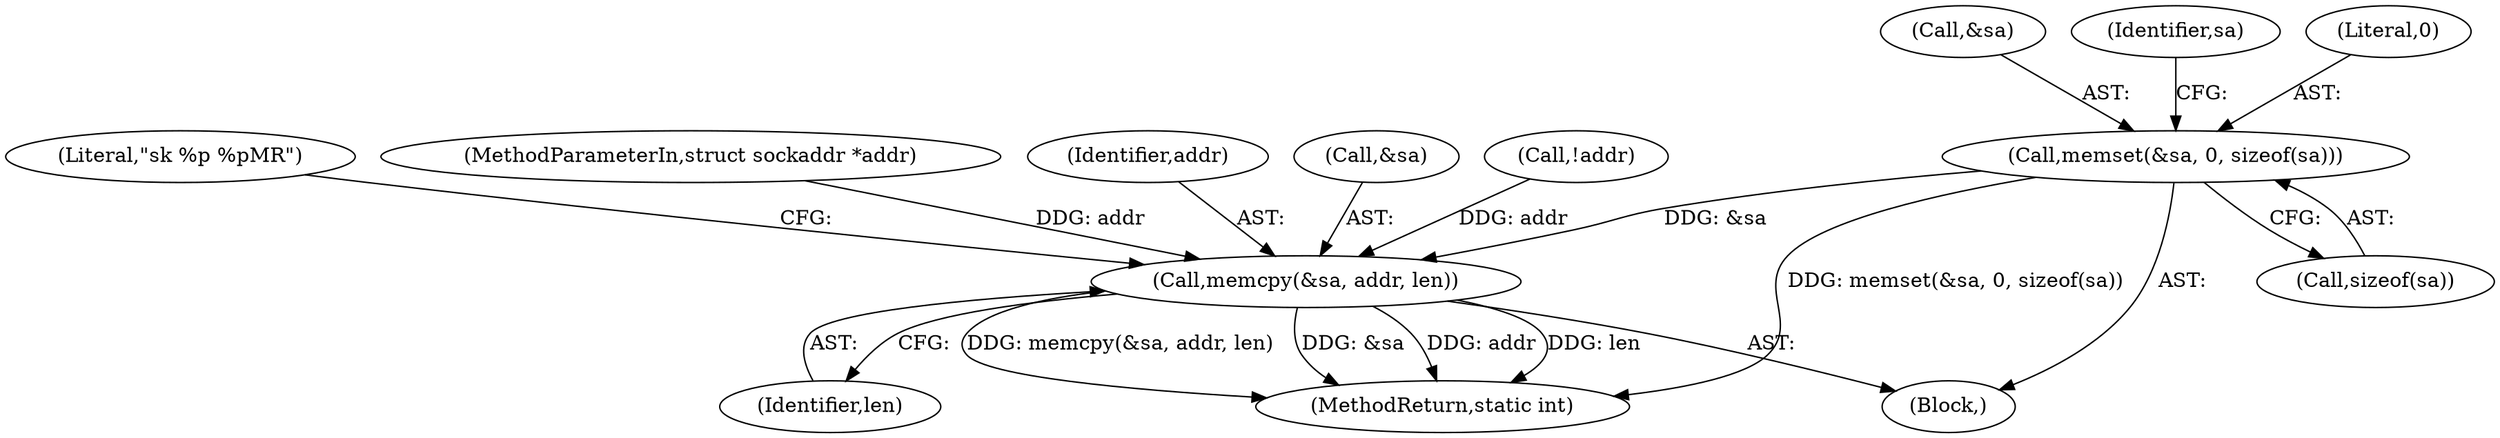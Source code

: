 digraph "0_linux_951b6a0717db97ce420547222647bcc40bf1eacd@API" {
"1000130" [label="(Call,memset(&sa, 0, sizeof(sa)))"];
"1000136" [label="(Call,memcpy(&sa, addr, len))"];
"1000105" [label="(Block,)"];
"1000130" [label="(Call,memset(&sa, 0, sizeof(sa)))"];
"1000137" [label="(Call,&sa)"];
"1000131" [label="(Call,&sa)"];
"1000138" [label="(Identifier,sa)"];
"1000120" [label="(Call,!addr)"];
"1000140" [label="(Identifier,len)"];
"1000142" [label="(Literal,\"sk %p %pMR\")"];
"1000232" [label="(MethodReturn,static int)"];
"1000133" [label="(Literal,0)"];
"1000136" [label="(Call,memcpy(&sa, addr, len))"];
"1000103" [label="(MethodParameterIn,struct sockaddr *addr)"];
"1000139" [label="(Identifier,addr)"];
"1000134" [label="(Call,sizeof(sa))"];
"1000130" -> "1000105"  [label="AST: "];
"1000130" -> "1000134"  [label="CFG: "];
"1000131" -> "1000130"  [label="AST: "];
"1000133" -> "1000130"  [label="AST: "];
"1000134" -> "1000130"  [label="AST: "];
"1000138" -> "1000130"  [label="CFG: "];
"1000130" -> "1000232"  [label="DDG: memset(&sa, 0, sizeof(sa))"];
"1000130" -> "1000136"  [label="DDG: &sa"];
"1000136" -> "1000105"  [label="AST: "];
"1000136" -> "1000140"  [label="CFG: "];
"1000137" -> "1000136"  [label="AST: "];
"1000139" -> "1000136"  [label="AST: "];
"1000140" -> "1000136"  [label="AST: "];
"1000142" -> "1000136"  [label="CFG: "];
"1000136" -> "1000232"  [label="DDG: addr"];
"1000136" -> "1000232"  [label="DDG: len"];
"1000136" -> "1000232"  [label="DDG: memcpy(&sa, addr, len)"];
"1000136" -> "1000232"  [label="DDG: &sa"];
"1000120" -> "1000136"  [label="DDG: addr"];
"1000103" -> "1000136"  [label="DDG: addr"];
}
